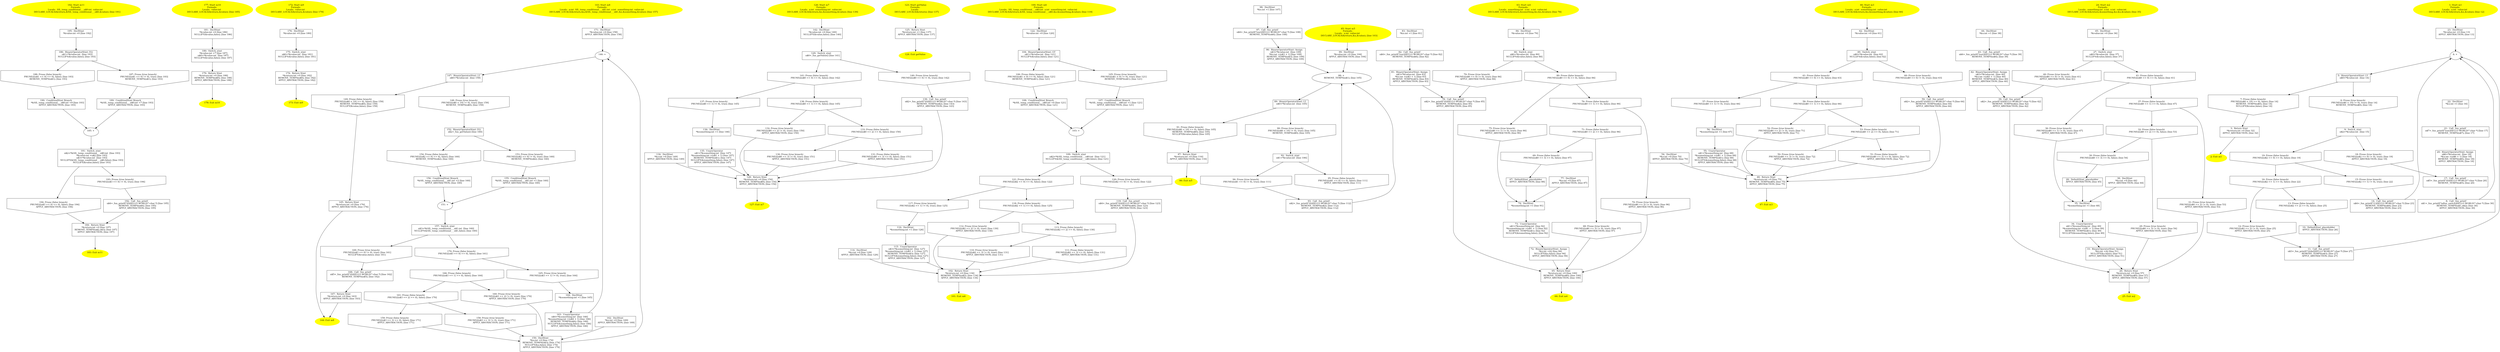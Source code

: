 digraph iCFG {
195 [label="195:  DeclStmt \n   *&value:int =0 [line 192]\n " shape="box"]
	

	 195 -> 186 ;
194 [label="194: Prune (false branch) \n   PRUNE(((n$3 == 0) == 0), false); [line 194]\n  APPLY_ABSTRACTION; [line 194]\n " shape="invhouse"]
	

	 194 -> 184 ;
193 [label="193: Prune (true branch) \n   PRUNE(((n$3 == 0) != 0), true); [line 194]\n " shape="invhouse"]
	

	 193 -> 192 ;
192 [label="192:  Call _fun_printf \n   n$4=_fun_printf(\"(0)HELLO WORLD!\":char *) [line 195]\n  REMOVE_TEMPS(n$4); [line 195]\n  APPLY_ABSTRACTION; [line 195]\n " shape="box"]
	

	 192 -> 184 ;
191 [label="191:  Switch_stmt \n   n$2=*&SIL_temp_conditional___n$0:int  [line 193]\n  *&value:int =n$2 [line 193]\n  n$3=*&value:int  [line 193]\n  NULLIFY(&SIL_temp_conditional___n$0,false); [line 193]\n  NULLIFY(&value,false); [line 193]\n " shape="box"]
	

	 191 -> 193 ;
	 191 -> 194 ;
190 [label="190:  ConditinalStmt Branch \n   *&SIL_temp_conditional___n$0:int =9 [line 193]\n  APPLY_ABSTRACTION; [line 193]\n " shape="box"]
	

	 190 -> 185 ;
189 [label="189:  ConditinalStmt Branch \n   *&SIL_temp_conditional___n$0:int =7 [line 193]\n  APPLY_ABSTRACTION; [line 193]\n " shape="box"]
	

	 189 -> 185 ;
188 [label="188: Prune (false branch) \n   PRUNE(((n$1 == 0) == 0), false); [line 193]\n  REMOVE_TEMPS(n$1); [line 193]\n " shape="invhouse"]
	

	 188 -> 190 ;
187 [label="187: Prune (true branch) \n   PRUNE(((n$1 == 0) != 0), true); [line 193]\n  REMOVE_TEMPS(n$1); [line 193]\n " shape="invhouse"]
	

	 187 -> 189 ;
186 [label="186:  BinaryOperatorStmt: EQ \n   n$1=*&value:int  [line 193]\n  NULLIFY(&value,false); [line 193]\n " shape="box"]
	

	 186 -> 187 ;
	 186 -> 188 ;
185 [label="185: + \n  " ]
	

	 185 -> 191 ;
184 [label="184:  Return Stmt \n   *&return:int =0 [line 197]\n  REMOVE_TEMPS(n$2,n$3); [line 197]\n  APPLY_ABSTRACTION; [line 197]\n " shape="box"]
	

	 184 -> 183 ;
183 [label="183: Exit m11 \n  " color=yellow style=filled]
	

182 [label="182: Start m11\nFormals: \nLocals:  SIL_temp_conditional___n$0:int  value:int  \n   DECLARE_LOCALS(&return,&SIL_temp_conditional___n$0,&value); [line 191]\n " color=yellow style=filled]
	

	 182 -> 195 ;
181 [label="181:  DeclStmt \n   *&value:int =0 [line 186]\n  NULLIFY(&value,false); [line 186]\n " shape="box"]
	

	 181 -> 180 ;
180 [label="180:  Switch_stmt \n   *&value:int =7 [line 187]\n  n$0=*&value:int  [line 187]\n  NULLIFY(&value,false); [line 187]\n " shape="box"]
	

	 180 -> 179 ;
179 [label="179:  Return Stmt \n   *&return:int =0 [line 188]\n  REMOVE_TEMPS(n$0); [line 188]\n  APPLY_ABSTRACTION; [line 188]\n " shape="box"]
	

	 179 -> 178 ;
178 [label="178: Exit m10 \n  " color=yellow style=filled]
	

177 [label="177: Start m10\nFormals: \nLocals:  value:int  \n   DECLARE_LOCALS(&return,&value); [line 185]\n " color=yellow style=filled]
	

	 177 -> 181 ;
176 [label="176:  DeclStmt \n   *&value:int =0 [line 180]\n " shape="box"]
	

	 176 -> 175 ;
175 [label="175:  Switch_stmt \n   n$0=*&value:int  [line 181]\n  NULLIFY(&value,false); [line 181]\n " shape="box"]
	

	 175 -> 174 ;
174 [label="174:  Return Stmt \n   *&return:int =0 [line 182]\n  REMOVE_TEMPS(n$0); [line 182]\n  APPLY_ABSTRACTION; [line 182]\n " shape="box"]
	

	 174 -> 173 ;
173 [label="173: Exit m9 \n  " color=yellow style=filled]
	

172 [label="172: Start m9\nFormals: \nLocals:  value:int  \n   DECLARE_LOCALS(&return,&value); [line 179]\n " color=yellow style=filled]
	

	 172 -> 176 ;
171 [label="171:  DeclStmt \n   *&value:int =0 [line 158]\n  APPLY_ABSTRACTION; [line 158]\n " shape="box"]
	

	 171 -> 146 ;
170 [label="170: Prune (false branch) \n   PRUNE(((n$3 == 0) == 0), false); [line 161]\n " shape="invhouse"]
	

	 170 -> 165 ;
	 170 -> 166 ;
169 [label="169: Prune (true branch) \n   PRUNE(((n$3 == 0) != 0), true); [line 161]\n  NULLIFY(&value,false); [line 161]\n " shape="invhouse"]
	

	 169 -> 168 ;
168 [label="168:  Call _fun_printf \n   n$5=_fun_printf(\"(0)HELLO WORLD!\":char *) [line 162]\n  REMOVE_TEMPS(n$5); [line 162]\n " shape="box"]
	

	 168 -> 167 ;
167 [label="167:  Return Stmt \n   *&return:int =0 [line 163]\n  APPLY_ABSTRACTION; [line 163]\n " shape="box"]
	

	 167 -> 144 ;
166 [label="166: Prune (false branch) \n   PRUNE(((n$3 == 1) == 0), false); [line 164]\n " shape="invhouse"]
	

	 166 -> 160 ;
	 166 -> 161 ;
165 [label="165: Prune (true branch) \n   PRUNE(((n$3 == 1) != 0), true); [line 164]\n " shape="invhouse"]
	

	 165 -> 164 ;
164 [label="164:  DeclStmt \n   *&something:int =1 [line 165]\n " shape="box"]
	

	 164 -> 163 ;
163 [label="163:  UnaryOperator \n   n$4=*&something:int  [line 166]\n  *&something:int =(n$4 + 1) [line 166]\n  REMOVE_TEMPS(n$4); [line 166]\n  NULLIFY(&something,false); [line 166]\n  APPLY_ABSTRACTION; [line 166]\n " shape="box"]
	

	 163 -> 146 ;
162 [label="162:  DeclStmt \n   *&z:int =9 [line 169]\n  APPLY_ABSTRACTION; [line 169]\n " shape="box"]
	

	 162 -> 150 ;
161 [label="161: Prune (false branch) \n   PRUNE(((n$3 == 2) == 0), false); [line 170]\n " shape="invhouse"]
	

	 161 -> 158 ;
	 161 -> 159 ;
160 [label="160: Prune (true branch) \n   PRUNE(((n$3 == 2) != 0), true); [line 170]\n  APPLY_ABSTRACTION; [line 170]\n " shape="invhouse"]
	

	 160 -> 150 ;
159 [label="159: Prune (false branch) \n   PRUNE(((n$3 == 3) == 0), false); [line 171]\n  APPLY_ABSTRACTION; [line 171]\n " shape="invhouse"]
	

	 159 -> 150 ;
158 [label="158: Prune (true branch) \n   PRUNE(((n$3 == 3) != 0), true); [line 171]\n  APPLY_ABSTRACTION; [line 171]\n " shape="invhouse"]
	

	 158 -> 150 ;
157 [label="157:  Switch_stmt \n   n$3=*&SIL_temp_conditional___n$1:int  [line 160]\n  NULLIFY(&SIL_temp_conditional___n$1,false); [line 160]\n " shape="box"]
	

	 157 -> 169 ;
	 157 -> 170 ;
156 [label="156:  ConditinalStmt Branch \n   *&SIL_temp_conditional___n$1:int =2 [line 160]\n  APPLY_ABSTRACTION; [line 160]\n " shape="box"]
	

	 156 -> 151 ;
155 [label="155:  ConditinalStmt Branch \n   *&SIL_temp_conditional___n$1:int =1 [line 160]\n  APPLY_ABSTRACTION; [line 160]\n " shape="box"]
	

	 155 -> 151 ;
154 [label="154: Prune (false branch) \n   PRUNE(((n$2 == 0) == 0), false); [line 160]\n  REMOVE_TEMPS(n$2); [line 160]\n " shape="invhouse"]
	

	 154 -> 156 ;
153 [label="153: Prune (true branch) \n   PRUNE(((n$2 == 0) != 0), true); [line 160]\n  REMOVE_TEMPS(n$2); [line 160]\n " shape="invhouse"]
	

	 153 -> 155 ;
152 [label="152:  BinaryOperatorStmt: EQ \n   n$2=_fun_getValue() [line 160]\n " shape="box"]
	

	 152 -> 153 ;
	 152 -> 154 ;
151 [label="151: + \n  " ]
	

	 151 -> 157 ;
150 [label="150:  DeclStmt \n   *&a:int =0 [line 174]\n  REMOVE_TEMPS(n$3); [line 174]\n  NULLIFY(&a,false); [line 174]\n  APPLY_ABSTRACTION; [line 174]\n " shape="box"]
	

	 150 -> 146 ;
149 [label="149: Prune (false branch) \n   PRUNE(((n$0 < 10) == 0), false); [line 159]\n  REMOVE_TEMPS(n$0); [line 159]\n  NULLIFY(&value,false); [line 159]\n " shape="invhouse"]
	

	 149 -> 145 ;
148 [label="148: Prune (true branch) \n   PRUNE(((n$0 < 10) != 0), true); [line 159]\n  REMOVE_TEMPS(n$0); [line 159]\n " shape="invhouse"]
	

	 148 -> 152 ;
147 [label="147:  BinaryOperatorStmt: LT \n   n$0=*&value:int  [line 159]\n " shape="box"]
	

	 147 -> 148 ;
	 147 -> 149 ;
146 [label="146: + \n  " ]
	

	 146 -> 147 ;
145 [label="145:  Return Stmt \n   *&return:int =0 [line 176]\n  APPLY_ABSTRACTION; [line 176]\n " shape="box"]
	

	 145 -> 144 ;
144 [label="144: Exit m8 \n  " color=yellow style=filled]
	

143 [label="143: Start m8\nFormals: \nLocals:  a:int  SIL_temp_conditional___n$1:int  z:int  something:int  value:int  \n   DECLARE_LOCALS(&return,&a,&SIL_temp_conditional___n$1,&z,&something,&value); [line 157]\n " color=yellow style=filled]
	

	 143 -> 171 ;
142 [label="142:  DeclStmt \n   *&value:int =0 [line 140]\n  NULLIFY(&value,false); [line 140]\n " shape="box"]
	

	 142 -> 129 ;
141 [label="141: Prune (false branch) \n   PRUNE(((n$0 == 0) == 0), false); [line 142]\n " shape="invhouse"]
	

	 141 -> 137 ;
	 141 -> 138 ;
140 [label="140: Prune (true branch) \n   PRUNE(((n$0 == 0) != 0), true); [line 142]\n " shape="invhouse"]
	

	 140 -> 139 ;
139 [label="139:  Call _fun_printf \n   n$2=_fun_printf(\"(0)HELLO WORLD!\":char *) [line 143]\n  REMOVE_TEMPS(n$2); [line 143]\n  APPLY_ABSTRACTION; [line 143]\n " shape="box"]
	

	 139 -> 128 ;
138 [label="138: Prune (false branch) \n   PRUNE(((n$0 == 1) == 0), false); [line 145]\n " shape="invhouse"]
	

	 138 -> 132 ;
	 138 -> 133 ;
137 [label="137: Prune (true branch) \n   PRUNE(((n$0 == 1) != 0), true); [line 145]\n " shape="invhouse"]
	

	 137 -> 136 ;
136 [label="136:  DeclStmt \n   *&something:int =1 [line 146]\n " shape="box"]
	

	 136 -> 135 ;
135 [label="135:  UnaryOperator \n   n$1=*&something:int  [line 147]\n  *&something:int =(n$1 + 1) [line 147]\n  REMOVE_TEMPS(n$1); [line 147]\n  NULLIFY(&something,false); [line 147]\n  APPLY_ABSTRACTION; [line 147]\n " shape="box"]
	

	 135 -> 128 ;
134 [label="134:  DeclStmt \n   *&z:int =9 [line 149]\n  APPLY_ABSTRACTION; [line 149]\n " shape="box"]
	

	 134 -> 128 ;
133 [label="133: Prune (false branch) \n   PRUNE(((n$0 == 2) == 0), false); [line 150]\n " shape="invhouse"]
	

	 133 -> 130 ;
	 133 -> 131 ;
132 [label="132: Prune (true branch) \n   PRUNE(((n$0 == 2) != 0), true); [line 150]\n  APPLY_ABSTRACTION; [line 150]\n " shape="invhouse"]
	

	 132 -> 128 ;
131 [label="131: Prune (false branch) \n   PRUNE(((n$0 == 3) == 0), false); [line 151]\n  APPLY_ABSTRACTION; [line 151]\n " shape="invhouse"]
	

	 131 -> 128 ;
130 [label="130: Prune (true branch) \n   PRUNE(((n$0 == 3) != 0), true); [line 151]\n  APPLY_ABSTRACTION; [line 151]\n " shape="invhouse"]
	

	 130 -> 128 ;
129 [label="129:  Switch_stmt \n   n$0=_fun_getValue() [line 141]\n " shape="box"]
	

	 129 -> 140 ;
	 129 -> 141 ;
128 [label="128:  Return Stmt \n   *&return:int =0 [line 154]\n  REMOVE_TEMPS(n$0); [line 154]\n  APPLY_ABSTRACTION; [line 154]\n " shape="box"]
	

	 128 -> 127 ;
127 [label="127: Exit m7 \n  " color=yellow style=filled]
	

126 [label="126: Start m7\nFormals: \nLocals:  z:int  something:int  value:int  \n   DECLARE_LOCALS(&return,&z,&something,&value); [line 139]\n " color=yellow style=filled]
	

	 126 -> 142 ;
125 [label="125:  Return Stmt \n   *&return:int =1 [line 137]\n  APPLY_ABSTRACTION; [line 137]\n " shape="box"]
	

	 125 -> 124 ;
124 [label="124: Exit getValue \n  " color=yellow style=filled]
	

123 [label="123: Start getValue\nFormals: \nLocals:  \n   DECLARE_LOCALS(&return); [line 137]\n " color=yellow style=filled]
	

	 123 -> 125 ;
122 [label="122:  DeclStmt \n   *&value:int =0 [line 120]\n " shape="box"]
	

	 122 -> 104 ;
121 [label="121: Prune (false branch) \n   PRUNE(((n$2 == 0) == 0), false); [line 122]\n " shape="invhouse"]
	

	 121 -> 117 ;
	 121 -> 118 ;
120 [label="120: Prune (true branch) \n   PRUNE(((n$2 == 0) != 0), true); [line 122]\n " shape="invhouse"]
	

	 120 -> 119 ;
119 [label="119:  Call _fun_printf \n   n$4=_fun_printf(\"(0)HELLO WORLD!\":char *) [line 123]\n  REMOVE_TEMPS(n$4); [line 123]\n  APPLY_ABSTRACTION; [line 123]\n " shape="box"]
	

	 119 -> 102 ;
118 [label="118: Prune (false branch) \n   PRUNE(((n$2 == 1) == 0), false); [line 125]\n " shape="invhouse"]
	

	 118 -> 112 ;
	 118 -> 113 ;
117 [label="117: Prune (true branch) \n   PRUNE(((n$2 == 1) != 0), true); [line 125]\n " shape="invhouse"]
	

	 117 -> 116 ;
116 [label="116:  DeclStmt \n   *&something:int =1 [line 126]\n " shape="box"]
	

	 116 -> 115 ;
115 [label="115:  UnaryOperator \n   n$3=*&something:int  [line 127]\n  *&something:int =(n$3 + 1) [line 127]\n  REMOVE_TEMPS(n$3); [line 127]\n  NULLIFY(&something,false); [line 127]\n  APPLY_ABSTRACTION; [line 127]\n " shape="box"]
	

	 115 -> 102 ;
114 [label="114:  DeclStmt \n   *&z:int =9 [line 129]\n  APPLY_ABSTRACTION; [line 129]\n " shape="box"]
	

	 114 -> 102 ;
113 [label="113: Prune (false branch) \n   PRUNE(((n$2 == 2) == 0), false); [line 130]\n " shape="invhouse"]
	

	 113 -> 110 ;
	 113 -> 111 ;
112 [label="112: Prune (true branch) \n   PRUNE(((n$2 == 2) != 0), true); [line 130]\n  APPLY_ABSTRACTION; [line 130]\n " shape="invhouse"]
	

	 112 -> 102 ;
111 [label="111: Prune (false branch) \n   PRUNE(((n$2 == 3) == 0), false); [line 131]\n  APPLY_ABSTRACTION; [line 131]\n " shape="invhouse"]
	

	 111 -> 102 ;
110 [label="110: Prune (true branch) \n   PRUNE(((n$2 == 3) != 0), true); [line 131]\n  APPLY_ABSTRACTION; [line 131]\n " shape="invhouse"]
	

	 110 -> 102 ;
109 [label="109:  Switch_stmt \n   n$2=*&SIL_temp_conditional___n$0:int  [line 121]\n  NULLIFY(&SIL_temp_conditional___n$0,false); [line 121]\n " shape="box"]
	

	 109 -> 120 ;
	 109 -> 121 ;
108 [label="108:  ConditinalStmt Branch \n   *&SIL_temp_conditional___n$0:int =0 [line 121]\n  APPLY_ABSTRACTION; [line 121]\n " shape="box"]
	

	 108 -> 103 ;
107 [label="107:  ConditinalStmt Branch \n   *&SIL_temp_conditional___n$0:int =1 [line 121]\n  APPLY_ABSTRACTION; [line 121]\n " shape="box"]
	

	 107 -> 103 ;
106 [label="106: Prune (false branch) \n   PRUNE(((n$1 > 0) == 0), false); [line 121]\n  REMOVE_TEMPS(n$1); [line 121]\n " shape="invhouse"]
	

	 106 -> 108 ;
105 [label="105: Prune (true branch) \n   PRUNE(((n$1 > 0) != 0), true); [line 121]\n  REMOVE_TEMPS(n$1); [line 121]\n " shape="invhouse"]
	

	 105 -> 107 ;
104 [label="104:  BinaryOperatorStmt: GT \n   n$1=*&value:int  [line 121]\n  NULLIFY(&value,false); [line 121]\n " shape="box"]
	

	 104 -> 105 ;
	 104 -> 106 ;
103 [label="103: + \n  " ]
	

	 103 -> 109 ;
102 [label="102:  Return Stmt \n   *&return:int =0 [line 134]\n  REMOVE_TEMPS(n$2); [line 134]\n  APPLY_ABSTRACTION; [line 134]\n " shape="box"]
	

	 102 -> 101 ;
101 [label="101: Exit m6 \n  " color=yellow style=filled]
	

100 [label="100: Start m6\nFormals: \nLocals:  SIL_temp_conditional___n$0:int  z:int  something:int  value:int  \n   DECLARE_LOCALS(&return,&SIL_temp_conditional___n$0,&z,&something,&value); [line 119]\n " color=yellow style=filled]
	

	 100 -> 122 ;
99 [label="99:  DeclStmt \n   *&value:int =0 [line 104]\n  APPLY_ABSTRACTION; [line 104]\n " shape="box"]
	

	 99 -> 88 ;
98 [label="98:  DeclStmt \n   *&x:int =1 [line 107]\n " shape="box"]
	

	 98 -> 97 ;
97 [label="97:  Call _fun_printf \n   n$4=_fun_printf(\"(out)HELLO WORLD!\":char *) [line 108]\n  REMOVE_TEMPS(n$4); [line 108]\n " shape="box"]
	

	 97 -> 96 ;
96 [label="96:  BinaryOperatorStmt: Assign \n   n$3=*&value:int  [line 109]\n  *&x:int =(n$3 + 1) [line 109]\n  REMOVE_TEMPS(n$3); [line 109]\n  APPLY_ABSTRACTION; [line 109]\n " shape="box"]
	

	 96 -> 88 ;
95 [label="95: Prune (false branch) \n   PRUNE(((n$1 == 0) == 0), false); [line 111]\n  APPLY_ABSTRACTION; [line 111]\n " shape="invhouse"]
	

	 95 -> 88 ;
94 [label="94: Prune (true branch) \n   PRUNE(((n$1 == 0) != 0), true); [line 111]\n " shape="invhouse"]
	

	 94 -> 93 ;
93 [label="93:  Call _fun_printf \n   n$2=_fun_printf(\"(0)HELLO WORLD!\":char *) [line 112]\n  REMOVE_TEMPS(n$2); [line 112]\n  APPLY_ABSTRACTION; [line 112]\n " shape="box"]
	

	 93 -> 88 ;
92 [label="92:  Switch_stmt \n   n$1=*&value:int  [line 106]\n " shape="box"]
	

	 92 -> 94 ;
	 92 -> 95 ;
91 [label="91: Prune (false branch) \n   PRUNE(((n$0 < 10) == 0), false); [line 105]\n  REMOVE_TEMPS(n$0); [line 105]\n  NULLIFY(&value,false); [line 105]\n " shape="invhouse"]
	

	 91 -> 87 ;
90 [label="90: Prune (true branch) \n   PRUNE(((n$0 < 10) != 0), true); [line 105]\n  REMOVE_TEMPS(n$0); [line 105]\n " shape="invhouse"]
	

	 90 -> 92 ;
89 [label="89:  BinaryOperatorStmt: LT \n   n$0=*&value:int  [line 105]\n " shape="box"]
	

	 89 -> 90 ;
	 89 -> 91 ;
88 [label="88: + \n   REMOVE_TEMPS(n$1); [line 105]\n " ]
	

	 88 -> 89 ;
87 [label="87:  Return Stmt \n   *&return:int =0 [line 116]\n  APPLY_ABSTRACTION; [line 116]\n " shape="box"]
	

	 87 -> 86 ;
86 [label="86: Exit m5 \n  " color=yellow style=filled]
	

85 [label="85: Start m5\nFormals: \nLocals:  x:int  value:int  \n   DECLARE_LOCALS(&return,&x,&value); [line 103]\n " color=yellow style=filled]
	

	 85 -> 99 ;
84 [label="84:  DeclStmt \n   *&value:int =0 [line 79]\n " shape="box"]
	

	 84 -> 66 ;
83 [label="83:  DeclStmt \n   *&x:int =1 [line 81]\n " shape="box"]
	

	 83 -> 82 ;
82 [label="82:  Call _fun_printf \n   n$4=_fun_printf(\"(out)HELLO WORLD!\":char *) [line 82]\n  REMOVE_TEMPS(n$4); [line 82]\n " shape="box"]
	

	 82 -> 81 ;
81 [label="81:  BinaryOperatorStmt: Assign \n   n$3=*&value:int  [line 83]\n  *&x:int =(n$3 + 1) [line 83]\n  REMOVE_TEMPS(n$3); [line 83]\n  APPLY_ABSTRACTION; [line 83]\n " shape="box"]
	

	 81 -> 78 ;
80 [label="80: Prune (false branch) \n   PRUNE(((n$0 == 0) == 0), false); [line 84]\n " shape="invhouse"]
	

	 80 -> 75 ;
	 80 -> 76 ;
79 [label="79: Prune (true branch) \n   PRUNE(((n$0 == 0) != 0), true); [line 84]\n  APPLY_ABSTRACTION; [line 84]\n " shape="invhouse"]
	

	 79 -> 78 ;
78 [label="78:  Call _fun_printf \n   n$2=_fun_printf(\"(0)HELLO WORLD!\":char *) [line 85]\n  REMOVE_TEMPS(n$2); [line 85]\n  APPLY_ABSTRACTION; [line 85]\n " shape="box"]
	

	 78 -> 65 ;
77 [label="77:  DeclStmt \n   *&z:int =9 [line 87]\n  APPLY_ABSTRACTION; [line 87]\n " shape="box"]
	

	 77 -> 74 ;
76 [label="76: Prune (false branch) \n   PRUNE(((n$0 == 1) == 0), false); [line 90]\n " shape="invhouse"]
	

	 76 -> 70 ;
	 76 -> 71 ;
75 [label="75: Prune (true branch) \n   PRUNE(((n$0 == 1) != 0), true); [line 90]\n  APPLY_ABSTRACTION; [line 90]\n " shape="invhouse"]
	

	 75 -> 74 ;
74 [label="74:  DeclStmt \n   *&something:int =1 [line 91]\n " shape="box"]
	

	 74 -> 73 ;
73 [label="73:  UnaryOperator \n   n$1=*&something:int  [line 92]\n  *&something:int =(n$1 + 1) [line 92]\n  REMOVE_TEMPS(n$1); [line 92]\n  NULLIFY(&something,false); [line 92]\n " shape="box"]
	

	 73 -> 72 ;
72 [label="72:  BinaryOperatorStmt: Assign \n   *&z:int =42 [line 94]\n  NULLIFY(&z,false); [line 94]\n  APPLY_ABSTRACTION; [line 94]\n " shape="box"]
	

	 72 -> 65 ;
71 [label="71: Prune (false branch) \n   PRUNE(((n$0 == 2) == 0), false); [line 96]\n " shape="invhouse"]
	

	 71 -> 68 ;
	 71 -> 69 ;
70 [label="70: Prune (true branch) \n   PRUNE(((n$0 == 2) != 0), true); [line 96]\n  APPLY_ABSTRACTION; [line 96]\n " shape="invhouse"]
	

	 70 -> 65 ;
69 [label="69: Prune (false branch) \n   PRUNE(((n$0 == 3) == 0), false); [line 97]\n " shape="invhouse"]
	

	 69 -> 67 ;
68 [label="68: Prune (true branch) \n   PRUNE(((n$0 == 3) != 0), true); [line 97]\n  APPLY_ABSTRACTION; [line 97]\n " shape="invhouse"]
	

	 68 -> 65 ;
67 [label="67:  DefaultStmt_placeholder \n   APPLY_ABSTRACTION; [line 88]\n " shape="box"]
	

	 67 -> 74 ;
66 [label="66:  Switch_stmt \n   n$0=*&value:int  [line 80]\n  NULLIFY(&value,false); [line 80]\n " shape="box"]
	

	 66 -> 79 ;
	 66 -> 80 ;
65 [label="65:  Return Stmt \n   *&return:int =0 [line 100]\n  REMOVE_TEMPS(n$0); [line 100]\n  APPLY_ABSTRACTION; [line 100]\n " shape="box"]
	

	 65 -> 64 ;
64 [label="64: Exit m4 \n  " color=yellow style=filled]
	

63 [label="63: Start m4\nFormals: \nLocals:  something:int  z:int  x:int  value:int  \n   DECLARE_LOCALS(&return,&something,&z,&x,&value); [line 78]\n " color=yellow style=filled]
	

	 63 -> 84 ;
62 [label="62:  DeclStmt \n   *&value:int =0 [line 61]\n " shape="box"]
	

	 62 -> 49 ;
61 [label="61: Prune (false branch) \n   PRUNE(((n$0 == 0) == 0), false); [line 63]\n " shape="invhouse"]
	

	 61 -> 57 ;
	 61 -> 58 ;
60 [label="60: Prune (true branch) \n   PRUNE(((n$0 == 0) != 0), true); [line 63]\n " shape="invhouse"]
	

	 60 -> 59 ;
59 [label="59:  Call _fun_printf \n   n$2=_fun_printf(\"(0)HELLO WORLD!\":char *) [line 64]\n  REMOVE_TEMPS(n$2); [line 64]\n  APPLY_ABSTRACTION; [line 64]\n " shape="box"]
	

	 59 -> 48 ;
58 [label="58: Prune (false branch) \n   PRUNE(((n$0 == 1) == 0), false); [line 66]\n " shape="invhouse"]
	

	 58 -> 52 ;
	 58 -> 53 ;
57 [label="57: Prune (true branch) \n   PRUNE(((n$0 == 1) != 0), true); [line 66]\n " shape="invhouse"]
	

	 57 -> 56 ;
56 [label="56:  DeclStmt \n   *&something:int =1 [line 67]\n " shape="box"]
	

	 56 -> 55 ;
55 [label="55:  UnaryOperator \n   n$1=*&something:int  [line 68]\n  *&something:int =(n$1 + 1) [line 68]\n  REMOVE_TEMPS(n$1); [line 68]\n  NULLIFY(&something,false); [line 68]\n  APPLY_ABSTRACTION; [line 68]\n " shape="box"]
	

	 55 -> 48 ;
54 [label="54:  DeclStmt \n   *&z:int =9 [line 70]\n  APPLY_ABSTRACTION; [line 70]\n " shape="box"]
	

	 54 -> 48 ;
53 [label="53: Prune (false branch) \n   PRUNE(((n$0 == 2) == 0), false); [line 71]\n " shape="invhouse"]
	

	 53 -> 50 ;
	 53 -> 51 ;
52 [label="52: Prune (true branch) \n   PRUNE(((n$0 == 2) != 0), true); [line 71]\n  APPLY_ABSTRACTION; [line 71]\n " shape="invhouse"]
	

	 52 -> 48 ;
51 [label="51: Prune (false branch) \n   PRUNE(((n$0 == 3) == 0), false); [line 72]\n  APPLY_ABSTRACTION; [line 72]\n " shape="invhouse"]
	

	 51 -> 48 ;
50 [label="50: Prune (true branch) \n   PRUNE(((n$0 == 3) != 0), true); [line 72]\n  APPLY_ABSTRACTION; [line 72]\n " shape="invhouse"]
	

	 50 -> 48 ;
49 [label="49:  Switch_stmt \n   n$0=*&value:int  [line 62]\n  NULLIFY(&value,false); [line 62]\n " shape="box"]
	

	 49 -> 60 ;
	 49 -> 61 ;
48 [label="48:  Return Stmt \n   *&return:int =0 [line 75]\n  REMOVE_TEMPS(n$0); [line 75]\n  APPLY_ABSTRACTION; [line 75]\n " shape="box"]
	

	 48 -> 47 ;
47 [label="47: Exit m3 \n  " color=yellow style=filled]
	

46 [label="46: Start m3\nFormals: \nLocals:  z:int  something:int  value:int  \n   DECLARE_LOCALS(&return,&z,&something,&value); [line 60]\n " color=yellow style=filled]
	

	 46 -> 62 ;
45 [label="45:  DeclStmt \n   *&value:int =0 [line 36]\n " shape="box"]
	

	 45 -> 27 ;
44 [label="44:  DeclStmt \n   *&x:int =1 [line 38]\n " shape="box"]
	

	 44 -> 43 ;
43 [label="43:  Call _fun_printf \n   n$4=_fun_printf(\"(out)HELLO WORLD!\":char *) [line 39]\n  REMOVE_TEMPS(n$4); [line 39]\n " shape="box"]
	

	 43 -> 42 ;
42 [label="42:  BinaryOperatorStmt: Assign \n   n$3=*&value:int  [line 40]\n  *&x:int =(n$3 + 1) [line 40]\n  REMOVE_TEMPS(n$3); [line 40]\n  APPLY_ABSTRACTION; [line 40]\n " shape="box"]
	

	 42 -> 39 ;
41 [label="41: Prune (false branch) \n   PRUNE(((n$0 == 0) == 0), false); [line 41]\n " shape="invhouse"]
	

	 41 -> 36 ;
	 41 -> 37 ;
40 [label="40: Prune (true branch) \n   PRUNE(((n$0 == 0) != 0), true); [line 41]\n  APPLY_ABSTRACTION; [line 41]\n " shape="invhouse"]
	

	 40 -> 39 ;
39 [label="39:  Call _fun_printf \n   n$2=_fun_printf(\"(0)HELLO WORLD!\":char *) [line 42]\n  REMOVE_TEMPS(n$2); [line 42]\n  APPLY_ABSTRACTION; [line 42]\n " shape="box"]
	

	 39 -> 26 ;
38 [label="38:  DeclStmt \n   *&z:int =9 [line 44]\n  APPLY_ABSTRACTION; [line 44]\n " shape="box"]
	

	 38 -> 35 ;
37 [label="37: Prune (false branch) \n   PRUNE(((n$0 == 1) == 0), false); [line 47]\n " shape="invhouse"]
	

	 37 -> 31 ;
	 37 -> 32 ;
36 [label="36: Prune (true branch) \n   PRUNE(((n$0 == 1) != 0), true); [line 47]\n  APPLY_ABSTRACTION; [line 47]\n " shape="invhouse"]
	

	 36 -> 35 ;
35 [label="35:  DeclStmt \n   *&something:int =1 [line 48]\n " shape="box"]
	

	 35 -> 34 ;
34 [label="34:  UnaryOperator \n   n$1=*&something:int  [line 49]\n  *&something:int =(n$1 + 1) [line 49]\n  REMOVE_TEMPS(n$1); [line 49]\n  NULLIFY(&something,false); [line 49]\n " shape="box"]
	

	 34 -> 33 ;
33 [label="33:  BinaryOperatorStmt: Assign \n   *&z:int =42 [line 51]\n  NULLIFY(&z,false); [line 51]\n  APPLY_ABSTRACTION; [line 51]\n " shape="box"]
	

	 33 -> 26 ;
32 [label="32: Prune (false branch) \n   PRUNE(((n$0 == 2) == 0), false); [line 53]\n " shape="invhouse"]
	

	 32 -> 29 ;
	 32 -> 30 ;
31 [label="31: Prune (true branch) \n   PRUNE(((n$0 == 2) != 0), true); [line 53]\n  APPLY_ABSTRACTION; [line 53]\n " shape="invhouse"]
	

	 31 -> 26 ;
30 [label="30: Prune (false branch) \n   PRUNE(((n$0 == 3) == 0), false); [line 54]\n " shape="invhouse"]
	

	 30 -> 28 ;
29 [label="29: Prune (true branch) \n   PRUNE(((n$0 == 3) != 0), true); [line 54]\n  APPLY_ABSTRACTION; [line 54]\n " shape="invhouse"]
	

	 29 -> 26 ;
28 [label="28:  DefaultStmt_placeholder \n   APPLY_ABSTRACTION; [line 45]\n " shape="box"]
	

	 28 -> 35 ;
27 [label="27:  Switch_stmt \n   n$0=*&value:int  [line 37]\n  NULLIFY(&value,false); [line 37]\n " shape="box"]
	

	 27 -> 40 ;
	 27 -> 41 ;
26 [label="26:  Return Stmt \n   *&return:int =0 [line 57]\n  REMOVE_TEMPS(n$0); [line 57]\n  APPLY_ABSTRACTION; [line 57]\n " shape="box"]
	

	 26 -> 25 ;
25 [label="25: Exit m2 \n  " color=yellow style=filled]
	

24 [label="24: Start m2\nFormals: \nLocals:  something:int  z:int  x:int  value:int  \n   DECLARE_LOCALS(&return,&something,&z,&x,&value); [line 35]\n " color=yellow style=filled]
	

	 24 -> 45 ;
23 [label="23:  DeclStmt \n   *&value:int =0 [line 13]\n  APPLY_ABSTRACTION; [line 13]\n " shape="box"]
	

	 23 -> 4 ;
22 [label="22:  DeclStmt \n   *&x:int =1 [line 16]\n " shape="box"]
	

	 22 -> 21 ;
21 [label="21:  Call _fun_printf \n   n$7=_fun_printf(\"(out)HELLO WORLD!\":char *) [line 17]\n  REMOVE_TEMPS(n$7); [line 17]\n " shape="box"]
	

	 21 -> 20 ;
20 [label="20:  BinaryOperatorStmt: Assign \n   n$6=*&value:int  [line 18]\n  *&x:int =(n$6 + 1) [line 18]\n  REMOVE_TEMPS(n$6); [line 18]\n  APPLY_ABSTRACTION; [line 18]\n " shape="box"]
	

	 20 -> 17 ;
19 [label="19: Prune (false branch) \n   PRUNE(((n$2 == 0) == 0), false); [line 19]\n " shape="invhouse"]
	

	 19 -> 15 ;
	 19 -> 16 ;
18 [label="18: Prune (true branch) \n   PRUNE(((n$2 == 0) != 0), true); [line 19]\n  APPLY_ABSTRACTION; [line 19]\n " shape="invhouse"]
	

	 18 -> 17 ;
17 [label="17:  Call _fun_printf \n   n$5=_fun_printf(\"(0)HELLO WORLD!\":char *) [line 20]\n  REMOVE_TEMPS(n$5); [line 20]\n " shape="box"]
	

	 17 -> 8 ;
16 [label="16: Prune (false branch) \n   PRUNE(((n$2 == 1) == 0), false); [line 22]\n " shape="invhouse"]
	

	 16 -> 12 ;
	 16 -> 13 ;
15 [label="15: Prune (true branch) \n   PRUNE(((n$2 == 1) != 0), true); [line 22]\n " shape="invhouse"]
	

	 15 -> 14 ;
14 [label="14:  Call _fun_printf \n   n$4=_fun_printf(\"(1)HELLO WORLD!\":char *) [line 23]\n  REMOVE_TEMPS(n$4); [line 23]\n  APPLY_ABSTRACTION; [line 23]\n " shape="box"]
	

	 14 -> 4 ;
13 [label="13: Prune (false branch) \n   PRUNE(((n$2 == 2) == 0), false); [line 25]\n " shape="invhouse"]
	

	 13 -> 10 ;
12 [label="12: Prune (true branch) \n   PRUNE(((n$2 == 2) != 0), true); [line 25]\n  APPLY_ABSTRACTION; [line 25]\n " shape="invhouse"]
	

	 12 -> 11 ;
11 [label="11:  Call _fun_printf \n   n$3=_fun_printf(\"(2/def)HELLO WORLD!\":char *) [line 27]\n  REMOVE_TEMPS(n$3); [line 27]\n  APPLY_ABSTRACTION; [line 27]\n " shape="box"]
	

	 11 -> 4 ;
10 [label="10:  DefaultStmt_placeholder \n   APPLY_ABSTRACTION; [line 26]\n " shape="box"]
	

	 10 -> 11 ;
9 [label="9:  Switch_stmt \n   n$2=*&value:int  [line 15]\n " shape="box"]
	

	 9 -> 18 ;
	 9 -> 19 ;
8 [label="8:  Call _fun_printf \n   n$1=_fun_printf(\"(after_switch)HELLO WORLD!\":char *) [line 30]\n  REMOVE_TEMPS(n$1,n$2); [line 30]\n  APPLY_ABSTRACTION; [line 30]\n " shape="box"]
	

	 8 -> 4 ;
7 [label="7: Prune (false branch) \n   PRUNE(((n$0 < 10) == 0), false); [line 14]\n  REMOVE_TEMPS(n$0); [line 14]\n  NULLIFY(&value,false); [line 14]\n " shape="invhouse"]
	

	 7 -> 3 ;
6 [label="6: Prune (true branch) \n   PRUNE(((n$0 < 10) != 0), true); [line 14]\n  REMOVE_TEMPS(n$0); [line 14]\n " shape="invhouse"]
	

	 6 -> 9 ;
5 [label="5:  BinaryOperatorStmt: LT \n   n$0=*&value:int  [line 14]\n " shape="box"]
	

	 5 -> 6 ;
	 5 -> 7 ;
4 [label="4: + \n  " ]
	

	 4 -> 5 ;
3 [label="3:  Return Stmt \n   *&return:int =0 [line 32]\n  APPLY_ABSTRACTION; [line 32]\n " shape="box"]
	

	 3 -> 2 ;
2 [label="2: Exit m1 \n  " color=yellow style=filled]
	

1 [label="1: Start m1\nFormals: \nLocals:  x:int  value:int  \n   DECLARE_LOCALS(&return,&x,&value); [line 12]\n " color=yellow style=filled]
	

	 1 -> 23 ;
}
